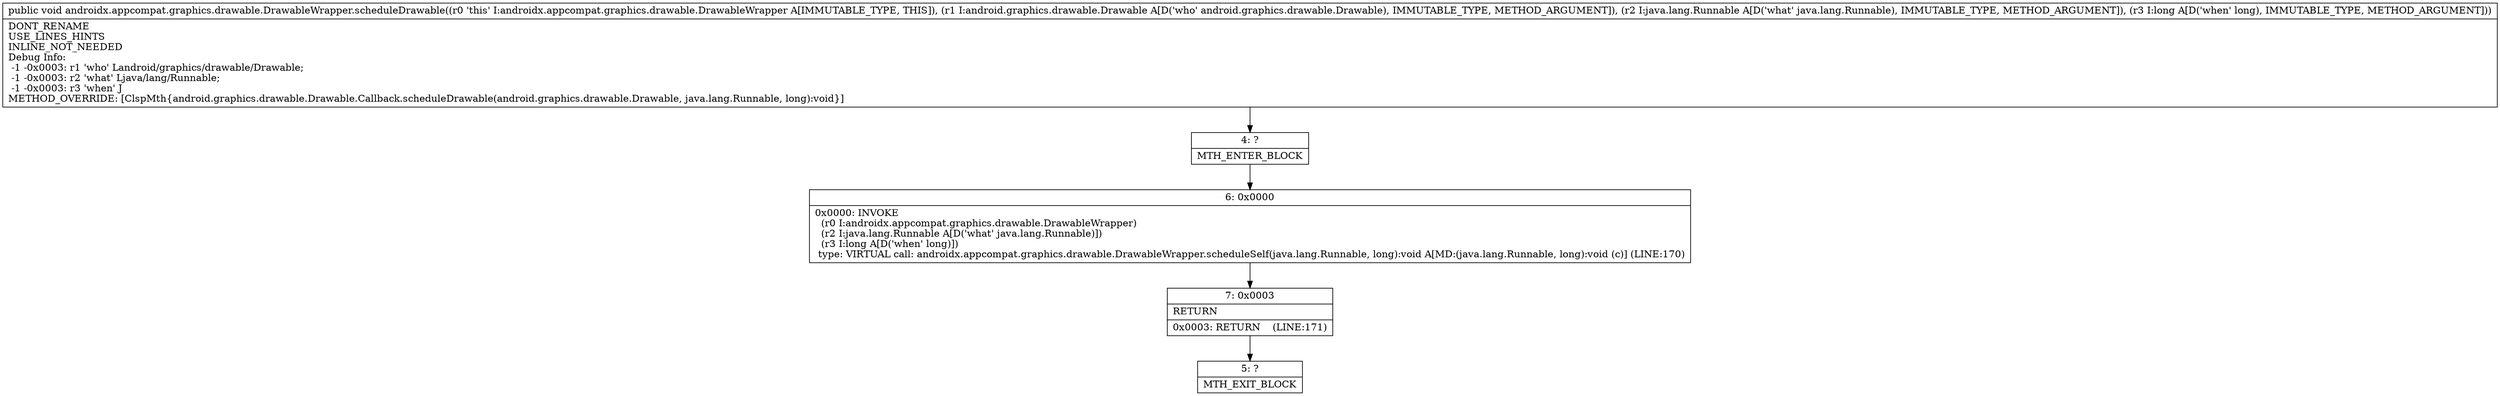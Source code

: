 digraph "CFG forandroidx.appcompat.graphics.drawable.DrawableWrapper.scheduleDrawable(Landroid\/graphics\/drawable\/Drawable;Ljava\/lang\/Runnable;J)V" {
Node_4 [shape=record,label="{4\:\ ?|MTH_ENTER_BLOCK\l}"];
Node_6 [shape=record,label="{6\:\ 0x0000|0x0000: INVOKE  \l  (r0 I:androidx.appcompat.graphics.drawable.DrawableWrapper)\l  (r2 I:java.lang.Runnable A[D('what' java.lang.Runnable)])\l  (r3 I:long A[D('when' long)])\l type: VIRTUAL call: androidx.appcompat.graphics.drawable.DrawableWrapper.scheduleSelf(java.lang.Runnable, long):void A[MD:(java.lang.Runnable, long):void (c)] (LINE:170)\l}"];
Node_7 [shape=record,label="{7\:\ 0x0003|RETURN\l|0x0003: RETURN    (LINE:171)\l}"];
Node_5 [shape=record,label="{5\:\ ?|MTH_EXIT_BLOCK\l}"];
MethodNode[shape=record,label="{public void androidx.appcompat.graphics.drawable.DrawableWrapper.scheduleDrawable((r0 'this' I:androidx.appcompat.graphics.drawable.DrawableWrapper A[IMMUTABLE_TYPE, THIS]), (r1 I:android.graphics.drawable.Drawable A[D('who' android.graphics.drawable.Drawable), IMMUTABLE_TYPE, METHOD_ARGUMENT]), (r2 I:java.lang.Runnable A[D('what' java.lang.Runnable), IMMUTABLE_TYPE, METHOD_ARGUMENT]), (r3 I:long A[D('when' long), IMMUTABLE_TYPE, METHOD_ARGUMENT]))  | DONT_RENAME\lUSE_LINES_HINTS\lINLINE_NOT_NEEDED\lDebug Info:\l  \-1 \-0x0003: r1 'who' Landroid\/graphics\/drawable\/Drawable;\l  \-1 \-0x0003: r2 'what' Ljava\/lang\/Runnable;\l  \-1 \-0x0003: r3 'when' J\lMETHOD_OVERRIDE: [ClspMth\{android.graphics.drawable.Drawable.Callback.scheduleDrawable(android.graphics.drawable.Drawable, java.lang.Runnable, long):void\}]\l}"];
MethodNode -> Node_4;Node_4 -> Node_6;
Node_6 -> Node_7;
Node_7 -> Node_5;
}

